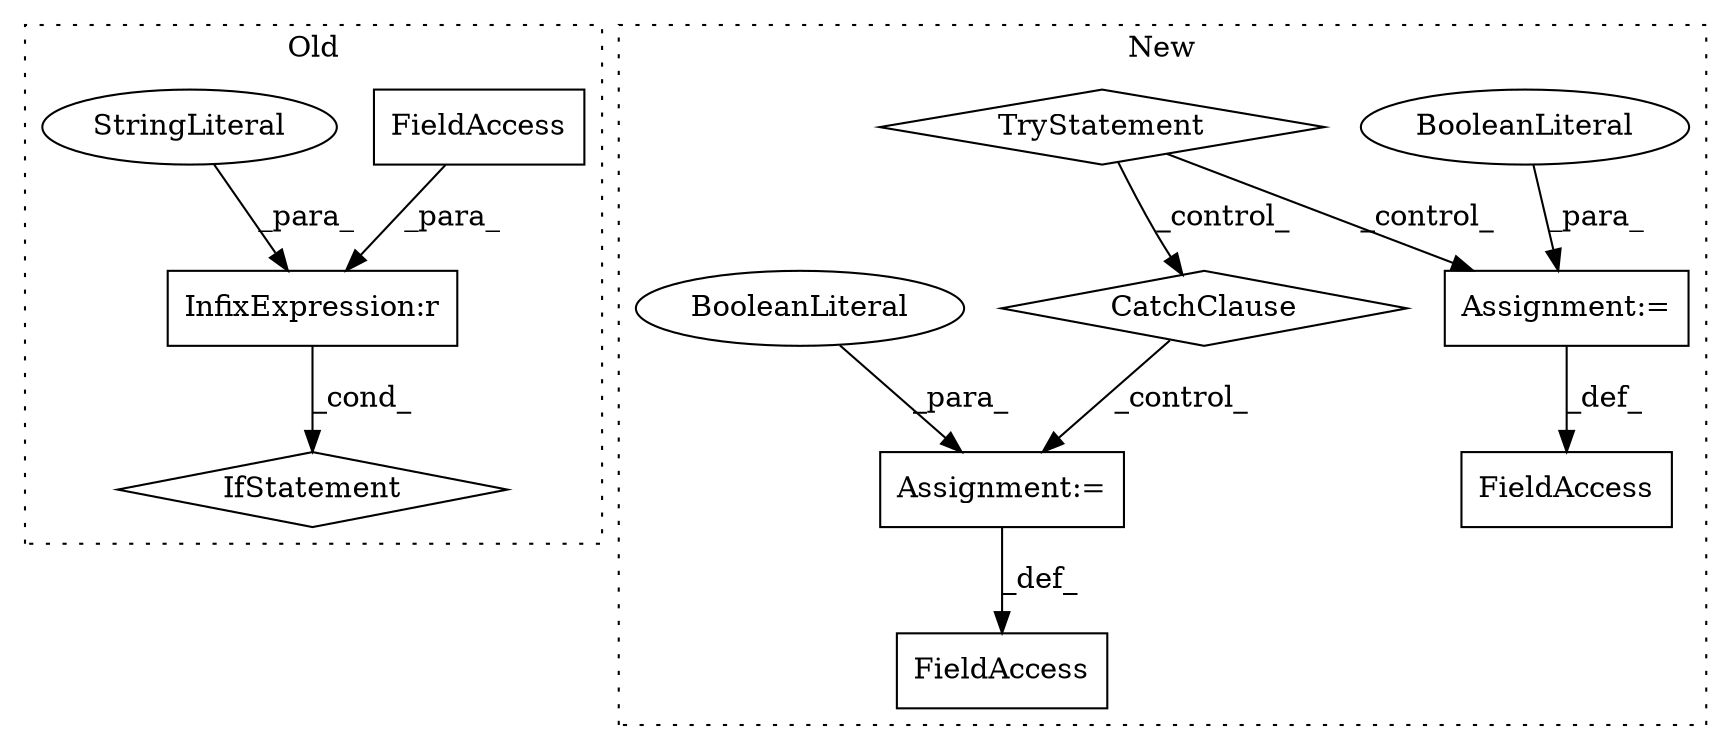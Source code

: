 digraph G {
subgraph cluster0 {
1 [label="IfStatement" a="25" s="16917,16943" l="4,2" shape="diamond"];
4 [label="InfixExpression:r" a="27" s="16929" l="4" shape="box"];
5 [label="FieldAccess" a="22" s="16921" l="8" shape="box"];
6 [label="StringLiteral" a="45" s="16933" l="10" shape="ellipse"];
label = "Old";
style="dotted";
}
subgraph cluster1 {
2 [label="CatchClause" a="12" s="860,894" l="11,2" shape="diamond"];
3 [label="TryStatement" a="54" s="807" l="4" shape="diamond"];
7 [label="Assignment:=" a="7" s="846" l="1" shape="box"];
8 [label="Assignment:=" a="7" s="1021" l="1" shape="box"];
9 [label="FieldAccess" a="22" s="819" l="27" shape="box"];
10 [label="FieldAccess" a="22" s="994" l="27" shape="box"];
11 [label="BooleanLiteral" a="9" s="847" l="4" shape="ellipse"];
12 [label="BooleanLiteral" a="9" s="1022" l="4" shape="ellipse"];
label = "New";
style="dotted";
}
2 -> 8 [label="_control_"];
3 -> 2 [label="_control_"];
3 -> 7 [label="_control_"];
4 -> 1 [label="_cond_"];
5 -> 4 [label="_para_"];
6 -> 4 [label="_para_"];
7 -> 9 [label="_def_"];
8 -> 10 [label="_def_"];
11 -> 7 [label="_para_"];
12 -> 8 [label="_para_"];
}